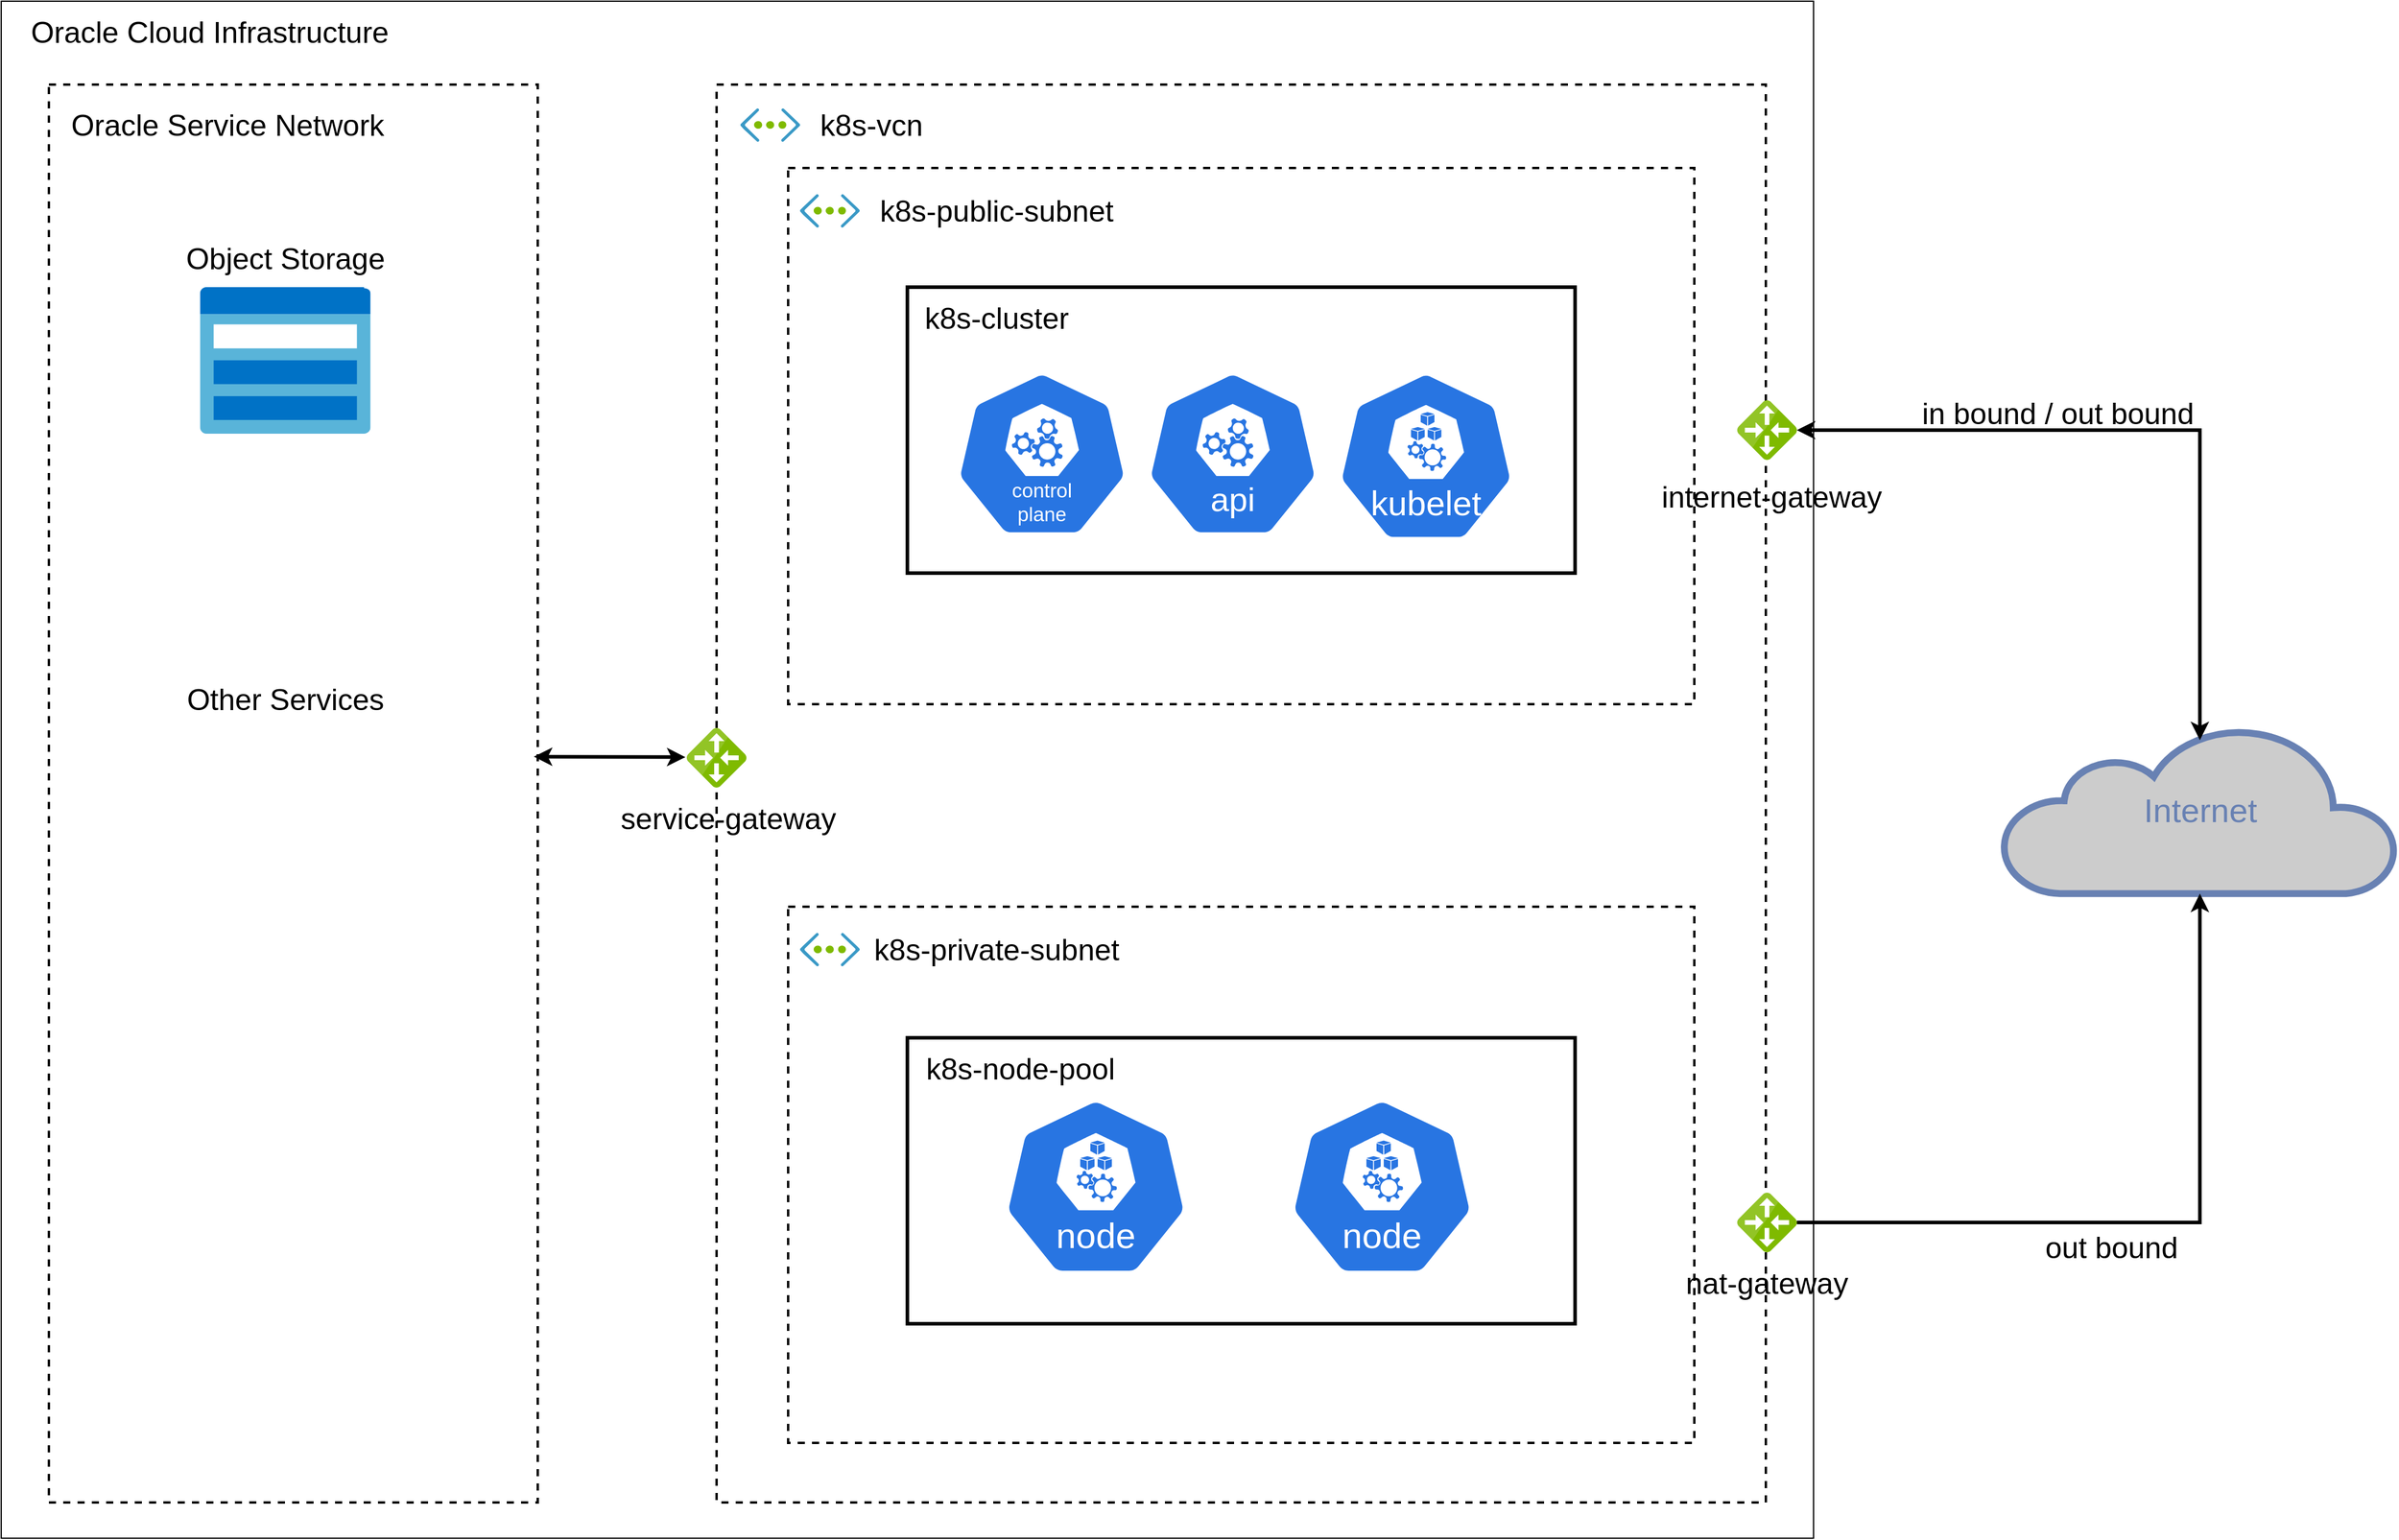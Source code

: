 <mxfile version="24.7.17">
  <diagram name="Page-1" id="bfe91b75-5d2c-26a0-9c1d-138518896778">
    <mxGraphModel dx="2049" dy="1087" grid="1" gridSize="10" guides="1" tooltips="1" connect="1" arrows="1" fold="1" page="1" pageScale="1" pageWidth="1100" pageHeight="850" background="none" math="0" shadow="0">
      <root>
        <mxCell id="0" />
        <mxCell id="1" parent="0" />
        <mxCell id="ic2FGAA0JDB50oxoN4fX-2" value="" style="rounded=0;whiteSpace=wrap;html=1;fillColor=none;" parent="1" vertex="1">
          <mxGeometry x="80" y="80" width="1520" height="1290" as="geometry" />
        </mxCell>
        <mxCell id="ic2FGAA0JDB50oxoN4fX-3" value="" style="rounded=0;whiteSpace=wrap;html=1;fillColor=none;dashed=1;strokeWidth=2;" parent="1" vertex="1">
          <mxGeometry x="680" y="150" width="880" height="1190" as="geometry" />
        </mxCell>
        <mxCell id="ic2FGAA0JDB50oxoN4fX-5" value="" style="rounded=0;whiteSpace=wrap;html=1;fillColor=none;dashed=1;strokeWidth=2;" parent="1" vertex="1">
          <mxGeometry x="740" y="840" width="760" height="450" as="geometry" />
        </mxCell>
        <mxCell id="ic2FGAA0JDB50oxoN4fX-20" value="" style="rounded=0;whiteSpace=wrap;html=1;fillColor=none;strokeWidth=3;" parent="1" vertex="1">
          <mxGeometry x="840" y="950" width="560" height="240" as="geometry" />
        </mxCell>
        <mxCell id="7c3789c024ecab99-53" value="Internet" style="html=1;fillColor=#CCCCCC;strokeColor=#6881B3;gradientColor=none;gradientDirection=north;strokeWidth=2;shape=mxgraph.networks.cloud;fontColor=#6881B3;rounded=0;shadow=0;comic=0;align=center;fontSize=28;" parent="1" vertex="1">
          <mxGeometry x="1759" y="689" width="330" height="140" as="geometry" />
        </mxCell>
        <mxCell id="7c3789c024ecab99-60" style="edgeStyle=none;html=1;labelBackgroundColor=none;endArrow=none;endFill=0;strokeWidth=2;fontFamily=Verdana;fontSize=28;fontColor=#6881B3;" parent="1" edge="1">
          <mxGeometry relative="1" as="geometry">
            <mxPoint x="1681.595" y="912" as="targetPoint" />
          </mxGeometry>
        </mxCell>
        <mxCell id="7c3789c024ecab99-59" style="edgeStyle=none;html=1;labelBackgroundColor=none;endArrow=none;endFill=0;strokeWidth=2;fontFamily=Verdana;fontSize=28;fontColor=#6881B3;" parent="1" edge="1">
          <mxGeometry relative="1" as="geometry">
            <mxPoint x="1683.894" y="882" as="targetPoint" />
          </mxGeometry>
        </mxCell>
        <mxCell id="ic2FGAA0JDB50oxoN4fX-1" value="" style="image;sketch=0;aspect=fixed;html=1;points=[];align=center;fontSize=12;image=img/lib/mscae/Virtual_Network.svg;" parent="1" vertex="1">
          <mxGeometry x="700" y="170" width="50" height="28.0" as="geometry" />
        </mxCell>
        <mxCell id="ic2FGAA0JDB50oxoN4fX-4" value="" style="rounded=0;whiteSpace=wrap;html=1;fillColor=none;dashed=1;strokeWidth=2;" parent="1" vertex="1">
          <mxGeometry x="740" y="220" width="760" height="450" as="geometry" />
        </mxCell>
        <mxCell id="ic2FGAA0JDB50oxoN4fX-6" value="k8s-vcn" style="text;html=1;align=center;verticalAlign=middle;whiteSpace=wrap;rounded=0;fontSize=25;" parent="1" vertex="1">
          <mxGeometry x="750" y="168" width="120" height="30" as="geometry" />
        </mxCell>
        <mxCell id="ic2FGAA0JDB50oxoN4fX-7" value="" style="image;sketch=0;aspect=fixed;html=1;points=[];align=center;fontSize=12;image=img/lib/mscae/Virtual_Network.svg;" parent="1" vertex="1">
          <mxGeometry x="750" y="242" width="50" height="28.0" as="geometry" />
        </mxCell>
        <mxCell id="ic2FGAA0JDB50oxoN4fX-8" value="k8s-public-subnet" style="text;html=1;align=center;verticalAlign=middle;whiteSpace=wrap;rounded=0;fontSize=25;" parent="1" vertex="1">
          <mxGeometry x="800" y="240" width="230" height="30" as="geometry" />
        </mxCell>
        <mxCell id="ic2FGAA0JDB50oxoN4fX-9" value="" style="image;sketch=0;aspect=fixed;html=1;points=[];align=center;fontSize=12;image=img/lib/mscae/Virtual_Network.svg;" parent="1" vertex="1">
          <mxGeometry x="750" y="862" width="50" height="28.0" as="geometry" />
        </mxCell>
        <mxCell id="ic2FGAA0JDB50oxoN4fX-10" value="k8s-private-subnet" style="text;html=1;align=center;verticalAlign=middle;whiteSpace=wrap;rounded=0;fontSize=25;" parent="1" vertex="1">
          <mxGeometry x="800" y="860" width="230" height="30" as="geometry" />
        </mxCell>
        <mxCell id="ic2FGAA0JDB50oxoN4fX-11" value="" style="aspect=fixed;sketch=0;html=1;dashed=0;whitespace=wrap;verticalLabelPosition=bottom;verticalAlign=top;fillColor=#2875E2;strokeColor=#ffffff;points=[[0.005,0.63,0],[0.1,0.2,0],[0.9,0.2,0],[0.5,0,0],[0.995,0.63,0],[0.72,0.99,0],[0.5,1,0],[0.28,0.99,0]];shape=mxgraph.kubernetes.icon2;kubernetesLabel=1;prIcon=node" parent="1" vertex="1">
          <mxGeometry x="920" y="1000" width="156.25" height="150" as="geometry" />
        </mxCell>
        <mxCell id="ic2FGAA0JDB50oxoN4fX-13" value="" style="aspect=fixed;sketch=0;html=1;dashed=0;whitespace=wrap;verticalLabelPosition=bottom;verticalAlign=top;fillColor=#2875E2;strokeColor=#ffffff;points=[[0.005,0.63,0],[0.1,0.2,0],[0.9,0.2,0],[0.5,0,0],[0.995,0.63,0],[0.72,0.99,0],[0.5,1,0],[0.28,0.99,0]];shape=mxgraph.kubernetes.icon2;kubernetesLabel=1;prIcon=control_plane" parent="1" vertex="1">
          <mxGeometry x="880" y="390" width="145.84" height="140" as="geometry" />
        </mxCell>
        <mxCell id="ic2FGAA0JDB50oxoN4fX-15" value="" style="aspect=fixed;sketch=0;html=1;dashed=0;whitespace=wrap;verticalLabelPosition=bottom;verticalAlign=top;fillColor=#2875E2;strokeColor=#ffffff;points=[[0.005,0.63,0],[0.1,0.2,0],[0.9,0.2,0],[0.5,0,0],[0.995,0.63,0],[0.72,0.99,0],[0.5,1,0],[0.28,0.99,0]];shape=mxgraph.kubernetes.icon2;kubernetesLabel=1;prIcon=api" parent="1" vertex="1">
          <mxGeometry x="1040" y="390" width="145.84" height="140" as="geometry" />
        </mxCell>
        <mxCell id="ic2FGAA0JDB50oxoN4fX-16" value="" style="aspect=fixed;sketch=0;html=1;dashed=0;whitespace=wrap;verticalLabelPosition=bottom;verticalAlign=top;fillColor=#2875E2;strokeColor=#ffffff;points=[[0.005,0.63,0],[0.1,0.2,0],[0.9,0.2,0],[0.5,0,0],[0.995,0.63,0],[0.72,0.99,0],[0.5,1,0],[0.28,0.99,0]];shape=mxgraph.kubernetes.icon2;kubernetesLabel=1;prIcon=kubelet" parent="1" vertex="1">
          <mxGeometry x="1200" y="390" width="150" height="144" as="geometry" />
        </mxCell>
        <mxCell id="ic2FGAA0JDB50oxoN4fX-17" value="" style="aspect=fixed;sketch=0;html=1;dashed=0;whitespace=wrap;verticalLabelPosition=bottom;verticalAlign=top;fillColor=#2875E2;strokeColor=#ffffff;points=[[0.005,0.63,0],[0.1,0.2,0],[0.9,0.2,0],[0.5,0,0],[0.995,0.63,0],[0.72,0.99,0],[0.5,1,0],[0.28,0.99,0]];shape=mxgraph.kubernetes.icon2;kubernetesLabel=1;prIcon=node" parent="1" vertex="1">
          <mxGeometry x="1160" y="1000" width="156.25" height="150" as="geometry" />
        </mxCell>
        <mxCell id="ic2FGAA0JDB50oxoN4fX-18" value="" style="rounded=0;whiteSpace=wrap;html=1;fillColor=none;strokeWidth=3;" parent="1" vertex="1">
          <mxGeometry x="840" y="320" width="560" height="240" as="geometry" />
        </mxCell>
        <mxCell id="ic2FGAA0JDB50oxoN4fX-19" value="k8s-cluster" style="text;html=1;align=center;verticalAlign=middle;whiteSpace=wrap;rounded=0;fontSize=25;" parent="1" vertex="1">
          <mxGeometry x="840" y="330" width="150" height="30" as="geometry" />
        </mxCell>
        <mxCell id="ic2FGAA0JDB50oxoN4fX-21" value="k8s-node-pool" style="text;html=1;align=center;verticalAlign=middle;whiteSpace=wrap;rounded=0;fontSize=25;" parent="1" vertex="1">
          <mxGeometry x="840" y="960" width="190" height="30" as="geometry" />
        </mxCell>
        <mxCell id="ic2FGAA0JDB50oxoN4fX-22" value="" style="image;sketch=0;aspect=fixed;html=1;points=[];align=center;fontSize=12;image=img/lib/mscae/Local_Network_Gateways.svg;" parent="1" vertex="1">
          <mxGeometry x="1536" y="415" width="50" height="50" as="geometry" />
        </mxCell>
        <mxCell id="ic2FGAA0JDB50oxoN4fX-23" value="" style="image;sketch=0;aspect=fixed;html=1;points=[];align=center;fontSize=12;image=img/lib/mscae/Local_Network_Gateways.svg;" parent="1" vertex="1">
          <mxGeometry x="1536" y="1080" width="50" height="50" as="geometry" />
        </mxCell>
        <mxCell id="ic2FGAA0JDB50oxoN4fX-26" value="internet-gateway" style="text;html=1;align=center;verticalAlign=middle;whiteSpace=wrap;rounded=0;fontSize=25;" parent="1" vertex="1">
          <mxGeometry x="1470" y="480" width="190" height="30" as="geometry" />
        </mxCell>
        <mxCell id="ic2FGAA0JDB50oxoN4fX-27" value="nat-gateway" style="text;html=1;align=center;verticalAlign=middle;whiteSpace=wrap;rounded=0;fontSize=25;" parent="1" vertex="1">
          <mxGeometry x="1491" y="1140" width="140" height="30" as="geometry" />
        </mxCell>
        <mxCell id="ic2FGAA0JDB50oxoN4fX-28" value="Oracle Cloud Infrastructure" style="text;html=1;align=center;verticalAlign=middle;whiteSpace=wrap;rounded=0;fontSize=25;" parent="1" vertex="1">
          <mxGeometry x="90" y="90" width="330" height="30" as="geometry" />
        </mxCell>
        <mxCell id="ic2FGAA0JDB50oxoN4fX-33" value="" style="rounded=0;whiteSpace=wrap;html=1;fillColor=none;dashed=1;strokeWidth=2;" parent="1" vertex="1">
          <mxGeometry x="120" y="150" width="410" height="1190" as="geometry" />
        </mxCell>
        <mxCell id="ic2FGAA0JDB50oxoN4fX-34" value="Oracle Service Network" style="text;html=1;align=center;verticalAlign=middle;whiteSpace=wrap;rounded=0;fontSize=25;" parent="1" vertex="1">
          <mxGeometry x="130" y="168" width="280" height="30" as="geometry" />
        </mxCell>
        <mxCell id="ic2FGAA0JDB50oxoN4fX-35" value="" style="image;sketch=0;aspect=fixed;html=1;points=[];align=center;fontSize=12;image=img/lib/mscae/ClassicStorage.svg;" parent="1" vertex="1">
          <mxGeometry x="246.75" y="320" width="143.02" height="123" as="geometry" />
        </mxCell>
        <mxCell id="ic2FGAA0JDB50oxoN4fX-36" value="Object Storage" style="text;html=1;align=center;verticalAlign=middle;whiteSpace=wrap;rounded=0;fontSize=25;" parent="1" vertex="1">
          <mxGeometry x="230.0" y="280" width="176.51" height="30" as="geometry" />
        </mxCell>
        <mxCell id="ic2FGAA0JDB50oxoN4fX-37" value="Other Services" style="text;html=1;align=center;verticalAlign=middle;whiteSpace=wrap;rounded=0;fontSize=25;" parent="1" vertex="1">
          <mxGeometry x="230.0" y="650" width="176.51" height="30" as="geometry" />
        </mxCell>
        <mxCell id="ic2FGAA0JDB50oxoN4fX-39" value="" style="endArrow=classic;startArrow=classic;html=1;rounded=0;entryX=0.5;entryY=0.08;entryDx=0;entryDy=0;entryPerimeter=0;edgeStyle=orthogonalEdgeStyle;strokeWidth=3;" parent="1" source="ic2FGAA0JDB50oxoN4fX-22" target="7c3789c024ecab99-53" edge="1">
          <mxGeometry width="50" height="50" relative="1" as="geometry">
            <mxPoint x="900" y="660" as="sourcePoint" />
            <mxPoint x="950" y="610" as="targetPoint" />
          </mxGeometry>
        </mxCell>
        <mxCell id="ic2FGAA0JDB50oxoN4fX-40" style="edgeStyle=orthogonalEdgeStyle;rounded=0;orthogonalLoop=1;jettySize=auto;html=1;entryX=0.5;entryY=1;entryDx=0;entryDy=0;entryPerimeter=0;strokeWidth=3;" parent="1" source="ic2FGAA0JDB50oxoN4fX-23" target="7c3789c024ecab99-53" edge="1">
          <mxGeometry relative="1" as="geometry" />
        </mxCell>
        <mxCell id="ic2FGAA0JDB50oxoN4fX-41" value="in bound / out bound" style="text;html=1;align=center;verticalAlign=middle;whiteSpace=wrap;rounded=0;fontSize=25;" parent="1" vertex="1">
          <mxGeometry x="1680" y="410" width="250" height="30" as="geometry" />
        </mxCell>
        <mxCell id="ic2FGAA0JDB50oxoN4fX-43" value="out bound" style="text;html=1;align=center;verticalAlign=middle;whiteSpace=wrap;rounded=0;fontSize=25;" parent="1" vertex="1">
          <mxGeometry x="1780" y="1110" width="140" height="30" as="geometry" />
        </mxCell>
        <mxCell id="E29w2QaXgqYP_3fZ8q7g-1" value="service-gateway" style="text;html=1;align=center;verticalAlign=middle;whiteSpace=wrap;rounded=0;fontSize=25;" vertex="1" parent="1">
          <mxGeometry x="590" y="750" width="200" height="30" as="geometry" />
        </mxCell>
        <mxCell id="E29w2QaXgqYP_3fZ8q7g-2" value="" style="image;sketch=0;aspect=fixed;html=1;points=[];align=center;fontSize=12;image=img/lib/mscae/Local_Network_Gateways.svg;" vertex="1" parent="1">
          <mxGeometry x="655" y="690" width="50" height="50" as="geometry" />
        </mxCell>
        <mxCell id="E29w2QaXgqYP_3fZ8q7g-4" value="" style="endArrow=classic;startArrow=classic;html=1;rounded=0;entryX=-0.023;entryY=0.489;entryDx=0;entryDy=0;entryPerimeter=0;exitX=0.992;exitY=0.474;exitDx=0;exitDy=0;exitPerimeter=0;strokeWidth=3;" edge="1" parent="1" source="ic2FGAA0JDB50oxoN4fX-33" target="E29w2QaXgqYP_3fZ8q7g-2">
          <mxGeometry width="50" height="50" relative="1" as="geometry">
            <mxPoint x="560" y="770" as="sourcePoint" />
            <mxPoint x="610" y="720" as="targetPoint" />
          </mxGeometry>
        </mxCell>
      </root>
    </mxGraphModel>
  </diagram>
</mxfile>
